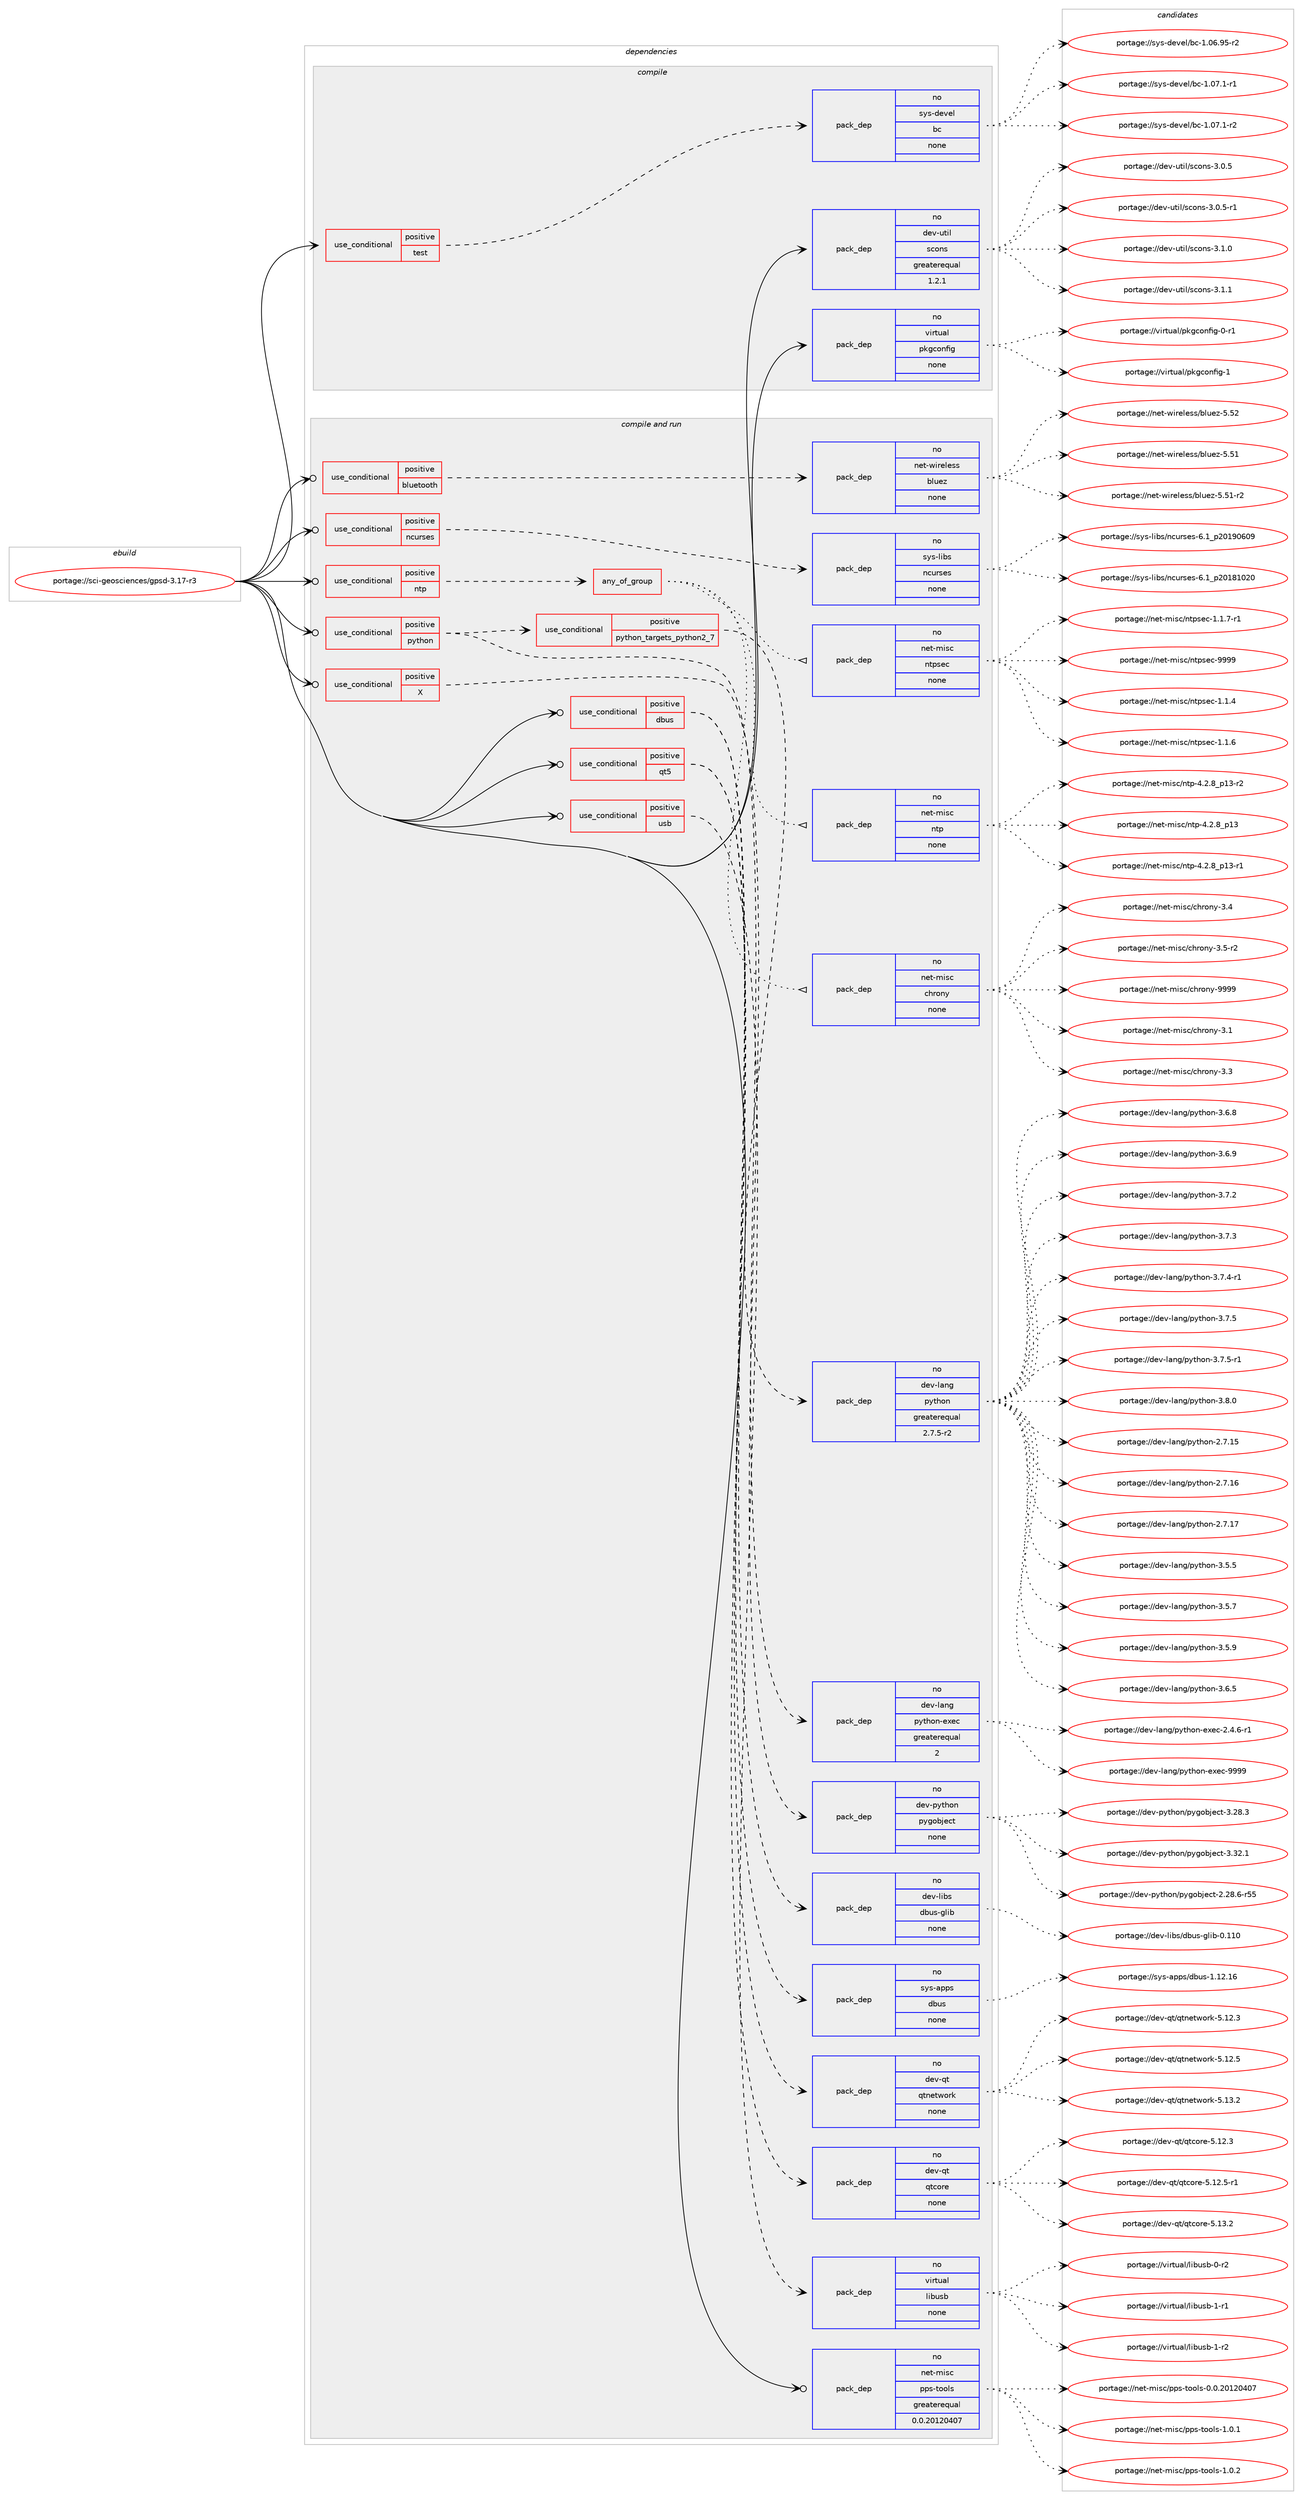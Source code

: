digraph prolog {

# *************
# Graph options
# *************

newrank=true;
concentrate=true;
compound=true;
graph [rankdir=LR,fontname=Helvetica,fontsize=10,ranksep=1.5];#, ranksep=2.5, nodesep=0.2];
edge  [arrowhead=vee];
node  [fontname=Helvetica,fontsize=10];

# **********
# The ebuild
# **********

subgraph cluster_leftcol {
color=gray;
rank=same;
label=<<i>ebuild</i>>;
id [label="portage://sci-geosciences/gpsd-3.17-r3", color=red, width=4, href="../sci-geosciences/gpsd-3.17-r3.svg"];
}

# ****************
# The dependencies
# ****************

subgraph cluster_midcol {
color=gray;
label=<<i>dependencies</i>>;
subgraph cluster_compile {
fillcolor="#eeeeee";
style=filled;
label=<<i>compile</i>>;
subgraph cond95757 {
dependency386827 [label=<<TABLE BORDER="0" CELLBORDER="1" CELLSPACING="0" CELLPADDING="4"><TR><TD ROWSPAN="3" CELLPADDING="10">use_conditional</TD></TR><TR><TD>positive</TD></TR><TR><TD>test</TD></TR></TABLE>>, shape=none, color=red];
subgraph pack284505 {
dependency386828 [label=<<TABLE BORDER="0" CELLBORDER="1" CELLSPACING="0" CELLPADDING="4" WIDTH="220"><TR><TD ROWSPAN="6" CELLPADDING="30">pack_dep</TD></TR><TR><TD WIDTH="110">no</TD></TR><TR><TD>sys-devel</TD></TR><TR><TD>bc</TD></TR><TR><TD>none</TD></TR><TR><TD></TD></TR></TABLE>>, shape=none, color=blue];
}
dependency386827:e -> dependency386828:w [weight=20,style="dashed",arrowhead="vee"];
}
id:e -> dependency386827:w [weight=20,style="solid",arrowhead="vee"];
subgraph pack284506 {
dependency386829 [label=<<TABLE BORDER="0" CELLBORDER="1" CELLSPACING="0" CELLPADDING="4" WIDTH="220"><TR><TD ROWSPAN="6" CELLPADDING="30">pack_dep</TD></TR><TR><TD WIDTH="110">no</TD></TR><TR><TD>dev-util</TD></TR><TR><TD>scons</TD></TR><TR><TD>greaterequal</TD></TR><TR><TD>1.2.1</TD></TR></TABLE>>, shape=none, color=blue];
}
id:e -> dependency386829:w [weight=20,style="solid",arrowhead="vee"];
subgraph pack284507 {
dependency386830 [label=<<TABLE BORDER="0" CELLBORDER="1" CELLSPACING="0" CELLPADDING="4" WIDTH="220"><TR><TD ROWSPAN="6" CELLPADDING="30">pack_dep</TD></TR><TR><TD WIDTH="110">no</TD></TR><TR><TD>virtual</TD></TR><TR><TD>pkgconfig</TD></TR><TR><TD>none</TD></TR><TR><TD></TD></TR></TABLE>>, shape=none, color=blue];
}
id:e -> dependency386830:w [weight=20,style="solid",arrowhead="vee"];
}
subgraph cluster_compileandrun {
fillcolor="#eeeeee";
style=filled;
label=<<i>compile and run</i>>;
subgraph cond95758 {
dependency386831 [label=<<TABLE BORDER="0" CELLBORDER="1" CELLSPACING="0" CELLPADDING="4"><TR><TD ROWSPAN="3" CELLPADDING="10">use_conditional</TD></TR><TR><TD>positive</TD></TR><TR><TD>X</TD></TR></TABLE>>, shape=none, color=red];
subgraph pack284508 {
dependency386832 [label=<<TABLE BORDER="0" CELLBORDER="1" CELLSPACING="0" CELLPADDING="4" WIDTH="220"><TR><TD ROWSPAN="6" CELLPADDING="30">pack_dep</TD></TR><TR><TD WIDTH="110">no</TD></TR><TR><TD>dev-python</TD></TR><TR><TD>pygobject</TD></TR><TR><TD>none</TD></TR><TR><TD></TD></TR></TABLE>>, shape=none, color=blue];
}
dependency386831:e -> dependency386832:w [weight=20,style="dashed",arrowhead="vee"];
}
id:e -> dependency386831:w [weight=20,style="solid",arrowhead="odotvee"];
subgraph cond95759 {
dependency386833 [label=<<TABLE BORDER="0" CELLBORDER="1" CELLSPACING="0" CELLPADDING="4"><TR><TD ROWSPAN="3" CELLPADDING="10">use_conditional</TD></TR><TR><TD>positive</TD></TR><TR><TD>bluetooth</TD></TR></TABLE>>, shape=none, color=red];
subgraph pack284509 {
dependency386834 [label=<<TABLE BORDER="0" CELLBORDER="1" CELLSPACING="0" CELLPADDING="4" WIDTH="220"><TR><TD ROWSPAN="6" CELLPADDING="30">pack_dep</TD></TR><TR><TD WIDTH="110">no</TD></TR><TR><TD>net-wireless</TD></TR><TR><TD>bluez</TD></TR><TR><TD>none</TD></TR><TR><TD></TD></TR></TABLE>>, shape=none, color=blue];
}
dependency386833:e -> dependency386834:w [weight=20,style="dashed",arrowhead="vee"];
}
id:e -> dependency386833:w [weight=20,style="solid",arrowhead="odotvee"];
subgraph cond95760 {
dependency386835 [label=<<TABLE BORDER="0" CELLBORDER="1" CELLSPACING="0" CELLPADDING="4"><TR><TD ROWSPAN="3" CELLPADDING="10">use_conditional</TD></TR><TR><TD>positive</TD></TR><TR><TD>dbus</TD></TR></TABLE>>, shape=none, color=red];
subgraph pack284510 {
dependency386836 [label=<<TABLE BORDER="0" CELLBORDER="1" CELLSPACING="0" CELLPADDING="4" WIDTH="220"><TR><TD ROWSPAN="6" CELLPADDING="30">pack_dep</TD></TR><TR><TD WIDTH="110">no</TD></TR><TR><TD>sys-apps</TD></TR><TR><TD>dbus</TD></TR><TR><TD>none</TD></TR><TR><TD></TD></TR></TABLE>>, shape=none, color=blue];
}
dependency386835:e -> dependency386836:w [weight=20,style="dashed",arrowhead="vee"];
subgraph pack284511 {
dependency386837 [label=<<TABLE BORDER="0" CELLBORDER="1" CELLSPACING="0" CELLPADDING="4" WIDTH="220"><TR><TD ROWSPAN="6" CELLPADDING="30">pack_dep</TD></TR><TR><TD WIDTH="110">no</TD></TR><TR><TD>dev-libs</TD></TR><TR><TD>dbus-glib</TD></TR><TR><TD>none</TD></TR><TR><TD></TD></TR></TABLE>>, shape=none, color=blue];
}
dependency386835:e -> dependency386837:w [weight=20,style="dashed",arrowhead="vee"];
}
id:e -> dependency386835:w [weight=20,style="solid",arrowhead="odotvee"];
subgraph cond95761 {
dependency386838 [label=<<TABLE BORDER="0" CELLBORDER="1" CELLSPACING="0" CELLPADDING="4"><TR><TD ROWSPAN="3" CELLPADDING="10">use_conditional</TD></TR><TR><TD>positive</TD></TR><TR><TD>ncurses</TD></TR></TABLE>>, shape=none, color=red];
subgraph pack284512 {
dependency386839 [label=<<TABLE BORDER="0" CELLBORDER="1" CELLSPACING="0" CELLPADDING="4" WIDTH="220"><TR><TD ROWSPAN="6" CELLPADDING="30">pack_dep</TD></TR><TR><TD WIDTH="110">no</TD></TR><TR><TD>sys-libs</TD></TR><TR><TD>ncurses</TD></TR><TR><TD>none</TD></TR><TR><TD></TD></TR></TABLE>>, shape=none, color=blue];
}
dependency386838:e -> dependency386839:w [weight=20,style="dashed",arrowhead="vee"];
}
id:e -> dependency386838:w [weight=20,style="solid",arrowhead="odotvee"];
subgraph cond95762 {
dependency386840 [label=<<TABLE BORDER="0" CELLBORDER="1" CELLSPACING="0" CELLPADDING="4"><TR><TD ROWSPAN="3" CELLPADDING="10">use_conditional</TD></TR><TR><TD>positive</TD></TR><TR><TD>ntp</TD></TR></TABLE>>, shape=none, color=red];
subgraph any6361 {
dependency386841 [label=<<TABLE BORDER="0" CELLBORDER="1" CELLSPACING="0" CELLPADDING="4"><TR><TD CELLPADDING="10">any_of_group</TD></TR></TABLE>>, shape=none, color=red];subgraph pack284513 {
dependency386842 [label=<<TABLE BORDER="0" CELLBORDER="1" CELLSPACING="0" CELLPADDING="4" WIDTH="220"><TR><TD ROWSPAN="6" CELLPADDING="30">pack_dep</TD></TR><TR><TD WIDTH="110">no</TD></TR><TR><TD>net-misc</TD></TR><TR><TD>ntp</TD></TR><TR><TD>none</TD></TR><TR><TD></TD></TR></TABLE>>, shape=none, color=blue];
}
dependency386841:e -> dependency386842:w [weight=20,style="dotted",arrowhead="oinv"];
subgraph pack284514 {
dependency386843 [label=<<TABLE BORDER="0" CELLBORDER="1" CELLSPACING="0" CELLPADDING="4" WIDTH="220"><TR><TD ROWSPAN="6" CELLPADDING="30">pack_dep</TD></TR><TR><TD WIDTH="110">no</TD></TR><TR><TD>net-misc</TD></TR><TR><TD>ntpsec</TD></TR><TR><TD>none</TD></TR><TR><TD></TD></TR></TABLE>>, shape=none, color=blue];
}
dependency386841:e -> dependency386843:w [weight=20,style="dotted",arrowhead="oinv"];
subgraph pack284515 {
dependency386844 [label=<<TABLE BORDER="0" CELLBORDER="1" CELLSPACING="0" CELLPADDING="4" WIDTH="220"><TR><TD ROWSPAN="6" CELLPADDING="30">pack_dep</TD></TR><TR><TD WIDTH="110">no</TD></TR><TR><TD>net-misc</TD></TR><TR><TD>chrony</TD></TR><TR><TD>none</TD></TR><TR><TD></TD></TR></TABLE>>, shape=none, color=blue];
}
dependency386841:e -> dependency386844:w [weight=20,style="dotted",arrowhead="oinv"];
}
dependency386840:e -> dependency386841:w [weight=20,style="dashed",arrowhead="vee"];
}
id:e -> dependency386840:w [weight=20,style="solid",arrowhead="odotvee"];
subgraph cond95763 {
dependency386845 [label=<<TABLE BORDER="0" CELLBORDER="1" CELLSPACING="0" CELLPADDING="4"><TR><TD ROWSPAN="3" CELLPADDING="10">use_conditional</TD></TR><TR><TD>positive</TD></TR><TR><TD>python</TD></TR></TABLE>>, shape=none, color=red];
subgraph cond95764 {
dependency386846 [label=<<TABLE BORDER="0" CELLBORDER="1" CELLSPACING="0" CELLPADDING="4"><TR><TD ROWSPAN="3" CELLPADDING="10">use_conditional</TD></TR><TR><TD>positive</TD></TR><TR><TD>python_targets_python2_7</TD></TR></TABLE>>, shape=none, color=red];
subgraph pack284516 {
dependency386847 [label=<<TABLE BORDER="0" CELLBORDER="1" CELLSPACING="0" CELLPADDING="4" WIDTH="220"><TR><TD ROWSPAN="6" CELLPADDING="30">pack_dep</TD></TR><TR><TD WIDTH="110">no</TD></TR><TR><TD>dev-lang</TD></TR><TR><TD>python</TD></TR><TR><TD>greaterequal</TD></TR><TR><TD>2.7.5-r2</TD></TR></TABLE>>, shape=none, color=blue];
}
dependency386846:e -> dependency386847:w [weight=20,style="dashed",arrowhead="vee"];
}
dependency386845:e -> dependency386846:w [weight=20,style="dashed",arrowhead="vee"];
subgraph pack284517 {
dependency386848 [label=<<TABLE BORDER="0" CELLBORDER="1" CELLSPACING="0" CELLPADDING="4" WIDTH="220"><TR><TD ROWSPAN="6" CELLPADDING="30">pack_dep</TD></TR><TR><TD WIDTH="110">no</TD></TR><TR><TD>dev-lang</TD></TR><TR><TD>python-exec</TD></TR><TR><TD>greaterequal</TD></TR><TR><TD>2</TD></TR></TABLE>>, shape=none, color=blue];
}
dependency386845:e -> dependency386848:w [weight=20,style="dashed",arrowhead="vee"];
}
id:e -> dependency386845:w [weight=20,style="solid",arrowhead="odotvee"];
subgraph cond95765 {
dependency386849 [label=<<TABLE BORDER="0" CELLBORDER="1" CELLSPACING="0" CELLPADDING="4"><TR><TD ROWSPAN="3" CELLPADDING="10">use_conditional</TD></TR><TR><TD>positive</TD></TR><TR><TD>qt5</TD></TR></TABLE>>, shape=none, color=red];
subgraph pack284518 {
dependency386850 [label=<<TABLE BORDER="0" CELLBORDER="1" CELLSPACING="0" CELLPADDING="4" WIDTH="220"><TR><TD ROWSPAN="6" CELLPADDING="30">pack_dep</TD></TR><TR><TD WIDTH="110">no</TD></TR><TR><TD>dev-qt</TD></TR><TR><TD>qtcore</TD></TR><TR><TD>none</TD></TR><TR><TD></TD></TR></TABLE>>, shape=none, color=blue];
}
dependency386849:e -> dependency386850:w [weight=20,style="dashed",arrowhead="vee"];
subgraph pack284519 {
dependency386851 [label=<<TABLE BORDER="0" CELLBORDER="1" CELLSPACING="0" CELLPADDING="4" WIDTH="220"><TR><TD ROWSPAN="6" CELLPADDING="30">pack_dep</TD></TR><TR><TD WIDTH="110">no</TD></TR><TR><TD>dev-qt</TD></TR><TR><TD>qtnetwork</TD></TR><TR><TD>none</TD></TR><TR><TD></TD></TR></TABLE>>, shape=none, color=blue];
}
dependency386849:e -> dependency386851:w [weight=20,style="dashed",arrowhead="vee"];
}
id:e -> dependency386849:w [weight=20,style="solid",arrowhead="odotvee"];
subgraph cond95766 {
dependency386852 [label=<<TABLE BORDER="0" CELLBORDER="1" CELLSPACING="0" CELLPADDING="4"><TR><TD ROWSPAN="3" CELLPADDING="10">use_conditional</TD></TR><TR><TD>positive</TD></TR><TR><TD>usb</TD></TR></TABLE>>, shape=none, color=red];
subgraph pack284520 {
dependency386853 [label=<<TABLE BORDER="0" CELLBORDER="1" CELLSPACING="0" CELLPADDING="4" WIDTH="220"><TR><TD ROWSPAN="6" CELLPADDING="30">pack_dep</TD></TR><TR><TD WIDTH="110">no</TD></TR><TR><TD>virtual</TD></TR><TR><TD>libusb</TD></TR><TR><TD>none</TD></TR><TR><TD></TD></TR></TABLE>>, shape=none, color=blue];
}
dependency386852:e -> dependency386853:w [weight=20,style="dashed",arrowhead="vee"];
}
id:e -> dependency386852:w [weight=20,style="solid",arrowhead="odotvee"];
subgraph pack284521 {
dependency386854 [label=<<TABLE BORDER="0" CELLBORDER="1" CELLSPACING="0" CELLPADDING="4" WIDTH="220"><TR><TD ROWSPAN="6" CELLPADDING="30">pack_dep</TD></TR><TR><TD WIDTH="110">no</TD></TR><TR><TD>net-misc</TD></TR><TR><TD>pps-tools</TD></TR><TR><TD>greaterequal</TD></TR><TR><TD>0.0.20120407</TD></TR></TABLE>>, shape=none, color=blue];
}
id:e -> dependency386854:w [weight=20,style="solid",arrowhead="odotvee"];
}
subgraph cluster_run {
fillcolor="#eeeeee";
style=filled;
label=<<i>run</i>>;
}
}

# **************
# The candidates
# **************

subgraph cluster_choices {
rank=same;
color=gray;
label=<<i>candidates</i>>;

subgraph choice284505 {
color=black;
nodesep=1;
choiceportage1151211154510010111810110847989945494648544657534511450 [label="portage://sys-devel/bc-1.06.95-r2", color=red, width=4,href="../sys-devel/bc-1.06.95-r2.svg"];
choiceportage11512111545100101118101108479899454946485546494511449 [label="portage://sys-devel/bc-1.07.1-r1", color=red, width=4,href="../sys-devel/bc-1.07.1-r1.svg"];
choiceportage11512111545100101118101108479899454946485546494511450 [label="portage://sys-devel/bc-1.07.1-r2", color=red, width=4,href="../sys-devel/bc-1.07.1-r2.svg"];
dependency386828:e -> choiceportage1151211154510010111810110847989945494648544657534511450:w [style=dotted,weight="100"];
dependency386828:e -> choiceportage11512111545100101118101108479899454946485546494511449:w [style=dotted,weight="100"];
dependency386828:e -> choiceportage11512111545100101118101108479899454946485546494511450:w [style=dotted,weight="100"];
}
subgraph choice284506 {
color=black;
nodesep=1;
choiceportage100101118451171161051084711599111110115455146484653 [label="portage://dev-util/scons-3.0.5", color=red, width=4,href="../dev-util/scons-3.0.5.svg"];
choiceportage1001011184511711610510847115991111101154551464846534511449 [label="portage://dev-util/scons-3.0.5-r1", color=red, width=4,href="../dev-util/scons-3.0.5-r1.svg"];
choiceportage100101118451171161051084711599111110115455146494648 [label="portage://dev-util/scons-3.1.0", color=red, width=4,href="../dev-util/scons-3.1.0.svg"];
choiceportage100101118451171161051084711599111110115455146494649 [label="portage://dev-util/scons-3.1.1", color=red, width=4,href="../dev-util/scons-3.1.1.svg"];
dependency386829:e -> choiceportage100101118451171161051084711599111110115455146484653:w [style=dotted,weight="100"];
dependency386829:e -> choiceportage1001011184511711610510847115991111101154551464846534511449:w [style=dotted,weight="100"];
dependency386829:e -> choiceportage100101118451171161051084711599111110115455146494648:w [style=dotted,weight="100"];
dependency386829:e -> choiceportage100101118451171161051084711599111110115455146494649:w [style=dotted,weight="100"];
}
subgraph choice284507 {
color=black;
nodesep=1;
choiceportage11810511411611797108471121071039911111010210510345484511449 [label="portage://virtual/pkgconfig-0-r1", color=red, width=4,href="../virtual/pkgconfig-0-r1.svg"];
choiceportage1181051141161179710847112107103991111101021051034549 [label="portage://virtual/pkgconfig-1", color=red, width=4,href="../virtual/pkgconfig-1.svg"];
dependency386830:e -> choiceportage11810511411611797108471121071039911111010210510345484511449:w [style=dotted,weight="100"];
dependency386830:e -> choiceportage1181051141161179710847112107103991111101021051034549:w [style=dotted,weight="100"];
}
subgraph choice284508 {
color=black;
nodesep=1;
choiceportage1001011184511212111610411111047112121103111981061019911645504650564654451145353 [label="portage://dev-python/pygobject-2.28.6-r55", color=red, width=4,href="../dev-python/pygobject-2.28.6-r55.svg"];
choiceportage1001011184511212111610411111047112121103111981061019911645514650564651 [label="portage://dev-python/pygobject-3.28.3", color=red, width=4,href="../dev-python/pygobject-3.28.3.svg"];
choiceportage1001011184511212111610411111047112121103111981061019911645514651504649 [label="portage://dev-python/pygobject-3.32.1", color=red, width=4,href="../dev-python/pygobject-3.32.1.svg"];
dependency386832:e -> choiceportage1001011184511212111610411111047112121103111981061019911645504650564654451145353:w [style=dotted,weight="100"];
dependency386832:e -> choiceportage1001011184511212111610411111047112121103111981061019911645514650564651:w [style=dotted,weight="100"];
dependency386832:e -> choiceportage1001011184511212111610411111047112121103111981061019911645514651504649:w [style=dotted,weight="100"];
}
subgraph choice284509 {
color=black;
nodesep=1;
choiceportage1101011164511910511410110810111511547981081171011224553465349 [label="portage://net-wireless/bluez-5.51", color=red, width=4,href="../net-wireless/bluez-5.51.svg"];
choiceportage11010111645119105114101108101115115479810811710112245534653494511450 [label="portage://net-wireless/bluez-5.51-r2", color=red, width=4,href="../net-wireless/bluez-5.51-r2.svg"];
choiceportage1101011164511910511410110810111511547981081171011224553465350 [label="portage://net-wireless/bluez-5.52", color=red, width=4,href="../net-wireless/bluez-5.52.svg"];
dependency386834:e -> choiceportage1101011164511910511410110810111511547981081171011224553465349:w [style=dotted,weight="100"];
dependency386834:e -> choiceportage11010111645119105114101108101115115479810811710112245534653494511450:w [style=dotted,weight="100"];
dependency386834:e -> choiceportage1101011164511910511410110810111511547981081171011224553465350:w [style=dotted,weight="100"];
}
subgraph choice284510 {
color=black;
nodesep=1;
choiceportage115121115459711211211547100981171154549464950464954 [label="portage://sys-apps/dbus-1.12.16", color=red, width=4,href="../sys-apps/dbus-1.12.16.svg"];
dependency386836:e -> choiceportage115121115459711211211547100981171154549464950464954:w [style=dotted,weight="100"];
}
subgraph choice284511 {
color=black;
nodesep=1;
choiceportage100101118451081059811547100981171154510310810598454846494948 [label="portage://dev-libs/dbus-glib-0.110", color=red, width=4,href="../dev-libs/dbus-glib-0.110.svg"];
dependency386837:e -> choiceportage100101118451081059811547100981171154510310810598454846494948:w [style=dotted,weight="100"];
}
subgraph choice284512 {
color=black;
nodesep=1;
choiceportage1151211154510810598115471109911711411510111545544649951125048495649485048 [label="portage://sys-libs/ncurses-6.1_p20181020", color=red, width=4,href="../sys-libs/ncurses-6.1_p20181020.svg"];
choiceportage1151211154510810598115471109911711411510111545544649951125048495748544857 [label="portage://sys-libs/ncurses-6.1_p20190609", color=red, width=4,href="../sys-libs/ncurses-6.1_p20190609.svg"];
dependency386839:e -> choiceportage1151211154510810598115471109911711411510111545544649951125048495649485048:w [style=dotted,weight="100"];
dependency386839:e -> choiceportage1151211154510810598115471109911711411510111545544649951125048495748544857:w [style=dotted,weight="100"];
}
subgraph choice284513 {
color=black;
nodesep=1;
choiceportage110101116451091051159947110116112455246504656951124951 [label="portage://net-misc/ntp-4.2.8_p13", color=red, width=4,href="../net-misc/ntp-4.2.8_p13.svg"];
choiceportage1101011164510910511599471101161124552465046569511249514511449 [label="portage://net-misc/ntp-4.2.8_p13-r1", color=red, width=4,href="../net-misc/ntp-4.2.8_p13-r1.svg"];
choiceportage1101011164510910511599471101161124552465046569511249514511450 [label="portage://net-misc/ntp-4.2.8_p13-r2", color=red, width=4,href="../net-misc/ntp-4.2.8_p13-r2.svg"];
dependency386842:e -> choiceportage110101116451091051159947110116112455246504656951124951:w [style=dotted,weight="100"];
dependency386842:e -> choiceportage1101011164510910511599471101161124552465046569511249514511449:w [style=dotted,weight="100"];
dependency386842:e -> choiceportage1101011164510910511599471101161124552465046569511249514511450:w [style=dotted,weight="100"];
}
subgraph choice284514 {
color=black;
nodesep=1;
choiceportage11010111645109105115994711011611211510199454946494652 [label="portage://net-misc/ntpsec-1.1.4", color=red, width=4,href="../net-misc/ntpsec-1.1.4.svg"];
choiceportage11010111645109105115994711011611211510199454946494654 [label="portage://net-misc/ntpsec-1.1.6", color=red, width=4,href="../net-misc/ntpsec-1.1.6.svg"];
choiceportage110101116451091051159947110116112115101994549464946554511449 [label="portage://net-misc/ntpsec-1.1.7-r1", color=red, width=4,href="../net-misc/ntpsec-1.1.7-r1.svg"];
choiceportage110101116451091051159947110116112115101994557575757 [label="portage://net-misc/ntpsec-9999", color=red, width=4,href="../net-misc/ntpsec-9999.svg"];
dependency386843:e -> choiceportage11010111645109105115994711011611211510199454946494652:w [style=dotted,weight="100"];
dependency386843:e -> choiceportage11010111645109105115994711011611211510199454946494654:w [style=dotted,weight="100"];
dependency386843:e -> choiceportage110101116451091051159947110116112115101994549464946554511449:w [style=dotted,weight="100"];
dependency386843:e -> choiceportage110101116451091051159947110116112115101994557575757:w [style=dotted,weight="100"];
}
subgraph choice284515 {
color=black;
nodesep=1;
choiceportage1101011164510910511599479910411411111012145514649 [label="portage://net-misc/chrony-3.1", color=red, width=4,href="../net-misc/chrony-3.1.svg"];
choiceportage1101011164510910511599479910411411111012145514651 [label="portage://net-misc/chrony-3.3", color=red, width=4,href="../net-misc/chrony-3.3.svg"];
choiceportage1101011164510910511599479910411411111012145514652 [label="portage://net-misc/chrony-3.4", color=red, width=4,href="../net-misc/chrony-3.4.svg"];
choiceportage11010111645109105115994799104114111110121455146534511450 [label="portage://net-misc/chrony-3.5-r2", color=red, width=4,href="../net-misc/chrony-3.5-r2.svg"];
choiceportage110101116451091051159947991041141111101214557575757 [label="portage://net-misc/chrony-9999", color=red, width=4,href="../net-misc/chrony-9999.svg"];
dependency386844:e -> choiceportage1101011164510910511599479910411411111012145514649:w [style=dotted,weight="100"];
dependency386844:e -> choiceportage1101011164510910511599479910411411111012145514651:w [style=dotted,weight="100"];
dependency386844:e -> choiceportage1101011164510910511599479910411411111012145514652:w [style=dotted,weight="100"];
dependency386844:e -> choiceportage11010111645109105115994799104114111110121455146534511450:w [style=dotted,weight="100"];
dependency386844:e -> choiceportage110101116451091051159947991041141111101214557575757:w [style=dotted,weight="100"];
}
subgraph choice284516 {
color=black;
nodesep=1;
choiceportage10010111845108971101034711212111610411111045504655464953 [label="portage://dev-lang/python-2.7.15", color=red, width=4,href="../dev-lang/python-2.7.15.svg"];
choiceportage10010111845108971101034711212111610411111045504655464954 [label="portage://dev-lang/python-2.7.16", color=red, width=4,href="../dev-lang/python-2.7.16.svg"];
choiceportage10010111845108971101034711212111610411111045504655464955 [label="portage://dev-lang/python-2.7.17", color=red, width=4,href="../dev-lang/python-2.7.17.svg"];
choiceportage100101118451089711010347112121116104111110455146534653 [label="portage://dev-lang/python-3.5.5", color=red, width=4,href="../dev-lang/python-3.5.5.svg"];
choiceportage100101118451089711010347112121116104111110455146534655 [label="portage://dev-lang/python-3.5.7", color=red, width=4,href="../dev-lang/python-3.5.7.svg"];
choiceportage100101118451089711010347112121116104111110455146534657 [label="portage://dev-lang/python-3.5.9", color=red, width=4,href="../dev-lang/python-3.5.9.svg"];
choiceportage100101118451089711010347112121116104111110455146544653 [label="portage://dev-lang/python-3.6.5", color=red, width=4,href="../dev-lang/python-3.6.5.svg"];
choiceportage100101118451089711010347112121116104111110455146544656 [label="portage://dev-lang/python-3.6.8", color=red, width=4,href="../dev-lang/python-3.6.8.svg"];
choiceportage100101118451089711010347112121116104111110455146544657 [label="portage://dev-lang/python-3.6.9", color=red, width=4,href="../dev-lang/python-3.6.9.svg"];
choiceportage100101118451089711010347112121116104111110455146554650 [label="portage://dev-lang/python-3.7.2", color=red, width=4,href="../dev-lang/python-3.7.2.svg"];
choiceportage100101118451089711010347112121116104111110455146554651 [label="portage://dev-lang/python-3.7.3", color=red, width=4,href="../dev-lang/python-3.7.3.svg"];
choiceportage1001011184510897110103471121211161041111104551465546524511449 [label="portage://dev-lang/python-3.7.4-r1", color=red, width=4,href="../dev-lang/python-3.7.4-r1.svg"];
choiceportage100101118451089711010347112121116104111110455146554653 [label="portage://dev-lang/python-3.7.5", color=red, width=4,href="../dev-lang/python-3.7.5.svg"];
choiceportage1001011184510897110103471121211161041111104551465546534511449 [label="portage://dev-lang/python-3.7.5-r1", color=red, width=4,href="../dev-lang/python-3.7.5-r1.svg"];
choiceportage100101118451089711010347112121116104111110455146564648 [label="portage://dev-lang/python-3.8.0", color=red, width=4,href="../dev-lang/python-3.8.0.svg"];
dependency386847:e -> choiceportage10010111845108971101034711212111610411111045504655464953:w [style=dotted,weight="100"];
dependency386847:e -> choiceportage10010111845108971101034711212111610411111045504655464954:w [style=dotted,weight="100"];
dependency386847:e -> choiceportage10010111845108971101034711212111610411111045504655464955:w [style=dotted,weight="100"];
dependency386847:e -> choiceportage100101118451089711010347112121116104111110455146534653:w [style=dotted,weight="100"];
dependency386847:e -> choiceportage100101118451089711010347112121116104111110455146534655:w [style=dotted,weight="100"];
dependency386847:e -> choiceportage100101118451089711010347112121116104111110455146534657:w [style=dotted,weight="100"];
dependency386847:e -> choiceportage100101118451089711010347112121116104111110455146544653:w [style=dotted,weight="100"];
dependency386847:e -> choiceportage100101118451089711010347112121116104111110455146544656:w [style=dotted,weight="100"];
dependency386847:e -> choiceportage100101118451089711010347112121116104111110455146544657:w [style=dotted,weight="100"];
dependency386847:e -> choiceportage100101118451089711010347112121116104111110455146554650:w [style=dotted,weight="100"];
dependency386847:e -> choiceportage100101118451089711010347112121116104111110455146554651:w [style=dotted,weight="100"];
dependency386847:e -> choiceportage1001011184510897110103471121211161041111104551465546524511449:w [style=dotted,weight="100"];
dependency386847:e -> choiceportage100101118451089711010347112121116104111110455146554653:w [style=dotted,weight="100"];
dependency386847:e -> choiceportage1001011184510897110103471121211161041111104551465546534511449:w [style=dotted,weight="100"];
dependency386847:e -> choiceportage100101118451089711010347112121116104111110455146564648:w [style=dotted,weight="100"];
}
subgraph choice284517 {
color=black;
nodesep=1;
choiceportage10010111845108971101034711212111610411111045101120101994550465246544511449 [label="portage://dev-lang/python-exec-2.4.6-r1", color=red, width=4,href="../dev-lang/python-exec-2.4.6-r1.svg"];
choiceportage10010111845108971101034711212111610411111045101120101994557575757 [label="portage://dev-lang/python-exec-9999", color=red, width=4,href="../dev-lang/python-exec-9999.svg"];
dependency386848:e -> choiceportage10010111845108971101034711212111610411111045101120101994550465246544511449:w [style=dotted,weight="100"];
dependency386848:e -> choiceportage10010111845108971101034711212111610411111045101120101994557575757:w [style=dotted,weight="100"];
}
subgraph choice284518 {
color=black;
nodesep=1;
choiceportage10010111845113116471131169911111410145534649504651 [label="portage://dev-qt/qtcore-5.12.3", color=red, width=4,href="../dev-qt/qtcore-5.12.3.svg"];
choiceportage100101118451131164711311699111114101455346495046534511449 [label="portage://dev-qt/qtcore-5.12.5-r1", color=red, width=4,href="../dev-qt/qtcore-5.12.5-r1.svg"];
choiceportage10010111845113116471131169911111410145534649514650 [label="portage://dev-qt/qtcore-5.13.2", color=red, width=4,href="../dev-qt/qtcore-5.13.2.svg"];
dependency386850:e -> choiceportage10010111845113116471131169911111410145534649504651:w [style=dotted,weight="100"];
dependency386850:e -> choiceportage100101118451131164711311699111114101455346495046534511449:w [style=dotted,weight="100"];
dependency386850:e -> choiceportage10010111845113116471131169911111410145534649514650:w [style=dotted,weight="100"];
}
subgraph choice284519 {
color=black;
nodesep=1;
choiceportage100101118451131164711311611010111611911111410745534649504651 [label="portage://dev-qt/qtnetwork-5.12.3", color=red, width=4,href="../dev-qt/qtnetwork-5.12.3.svg"];
choiceportage100101118451131164711311611010111611911111410745534649504653 [label="portage://dev-qt/qtnetwork-5.12.5", color=red, width=4,href="../dev-qt/qtnetwork-5.12.5.svg"];
choiceportage100101118451131164711311611010111611911111410745534649514650 [label="portage://dev-qt/qtnetwork-5.13.2", color=red, width=4,href="../dev-qt/qtnetwork-5.13.2.svg"];
dependency386851:e -> choiceportage100101118451131164711311611010111611911111410745534649504651:w [style=dotted,weight="100"];
dependency386851:e -> choiceportage100101118451131164711311611010111611911111410745534649504653:w [style=dotted,weight="100"];
dependency386851:e -> choiceportage100101118451131164711311611010111611911111410745534649514650:w [style=dotted,weight="100"];
}
subgraph choice284520 {
color=black;
nodesep=1;
choiceportage1181051141161179710847108105981171159845484511450 [label="portage://virtual/libusb-0-r2", color=red, width=4,href="../virtual/libusb-0-r2.svg"];
choiceportage1181051141161179710847108105981171159845494511449 [label="portage://virtual/libusb-1-r1", color=red, width=4,href="../virtual/libusb-1-r1.svg"];
choiceportage1181051141161179710847108105981171159845494511450 [label="portage://virtual/libusb-1-r2", color=red, width=4,href="../virtual/libusb-1-r2.svg"];
dependency386853:e -> choiceportage1181051141161179710847108105981171159845484511450:w [style=dotted,weight="100"];
dependency386853:e -> choiceportage1181051141161179710847108105981171159845494511449:w [style=dotted,weight="100"];
dependency386853:e -> choiceportage1181051141161179710847108105981171159845494511450:w [style=dotted,weight="100"];
}
subgraph choice284521 {
color=black;
nodesep=1;
choiceportage1101011164510910511599471121121154511611111110811545484648465048495048524855 [label="portage://net-misc/pps-tools-0.0.20120407", color=red, width=4,href="../net-misc/pps-tools-0.0.20120407.svg"];
choiceportage11010111645109105115994711211211545116111111108115454946484649 [label="portage://net-misc/pps-tools-1.0.1", color=red, width=4,href="../net-misc/pps-tools-1.0.1.svg"];
choiceportage11010111645109105115994711211211545116111111108115454946484650 [label="portage://net-misc/pps-tools-1.0.2", color=red, width=4,href="../net-misc/pps-tools-1.0.2.svg"];
dependency386854:e -> choiceportage1101011164510910511599471121121154511611111110811545484648465048495048524855:w [style=dotted,weight="100"];
dependency386854:e -> choiceportage11010111645109105115994711211211545116111111108115454946484649:w [style=dotted,weight="100"];
dependency386854:e -> choiceportage11010111645109105115994711211211545116111111108115454946484650:w [style=dotted,weight="100"];
}
}

}
